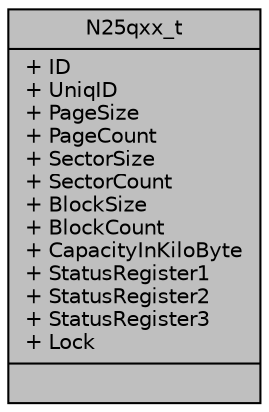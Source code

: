 digraph "N25qxx_t"
{
 // LATEX_PDF_SIZE
  edge [fontname="Helvetica",fontsize="10",labelfontname="Helvetica",labelfontsize="10"];
  node [fontname="Helvetica",fontsize="10",shape=record];
  Node1 [label="{N25qxx_t\n|+ ID\l+ UniqID\l+ PageSize\l+ PageCount\l+ SectorSize\l+ SectorCount\l+ BlockSize\l+ BlockCount\l+ CapacityInKiloByte\l+ StatusRegister1\l+ StatusRegister2\l+ StatusRegister3\l+ Lock\l|}",height=0.2,width=0.4,color="black", fillcolor="grey75", style="filled", fontcolor="black",tooltip=" "];
}
